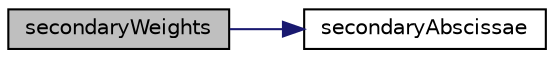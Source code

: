 digraph "secondaryWeights"
{
  bgcolor="transparent";
  edge [fontname="Helvetica",fontsize="10",labelfontname="Helvetica",labelfontsize="10"];
  node [fontname="Helvetica",fontsize="10",shape=record];
  rankdir="LR";
  Node1 [label="secondaryWeights",height=0.2,width=0.4,color="black", fillcolor="grey75", style="filled", fontcolor="black"];
  Node1 -> Node2 [color="midnightblue",fontsize="10",style="solid",fontname="Helvetica"];
  Node2 [label="secondaryAbscissae",height=0.2,width=0.4,color="black",URL="$a00181.html#acf323f4680d96d62aca77b85fab8d25c",tooltip="Const access to the list of secondary abscissae of the node. "];
}
